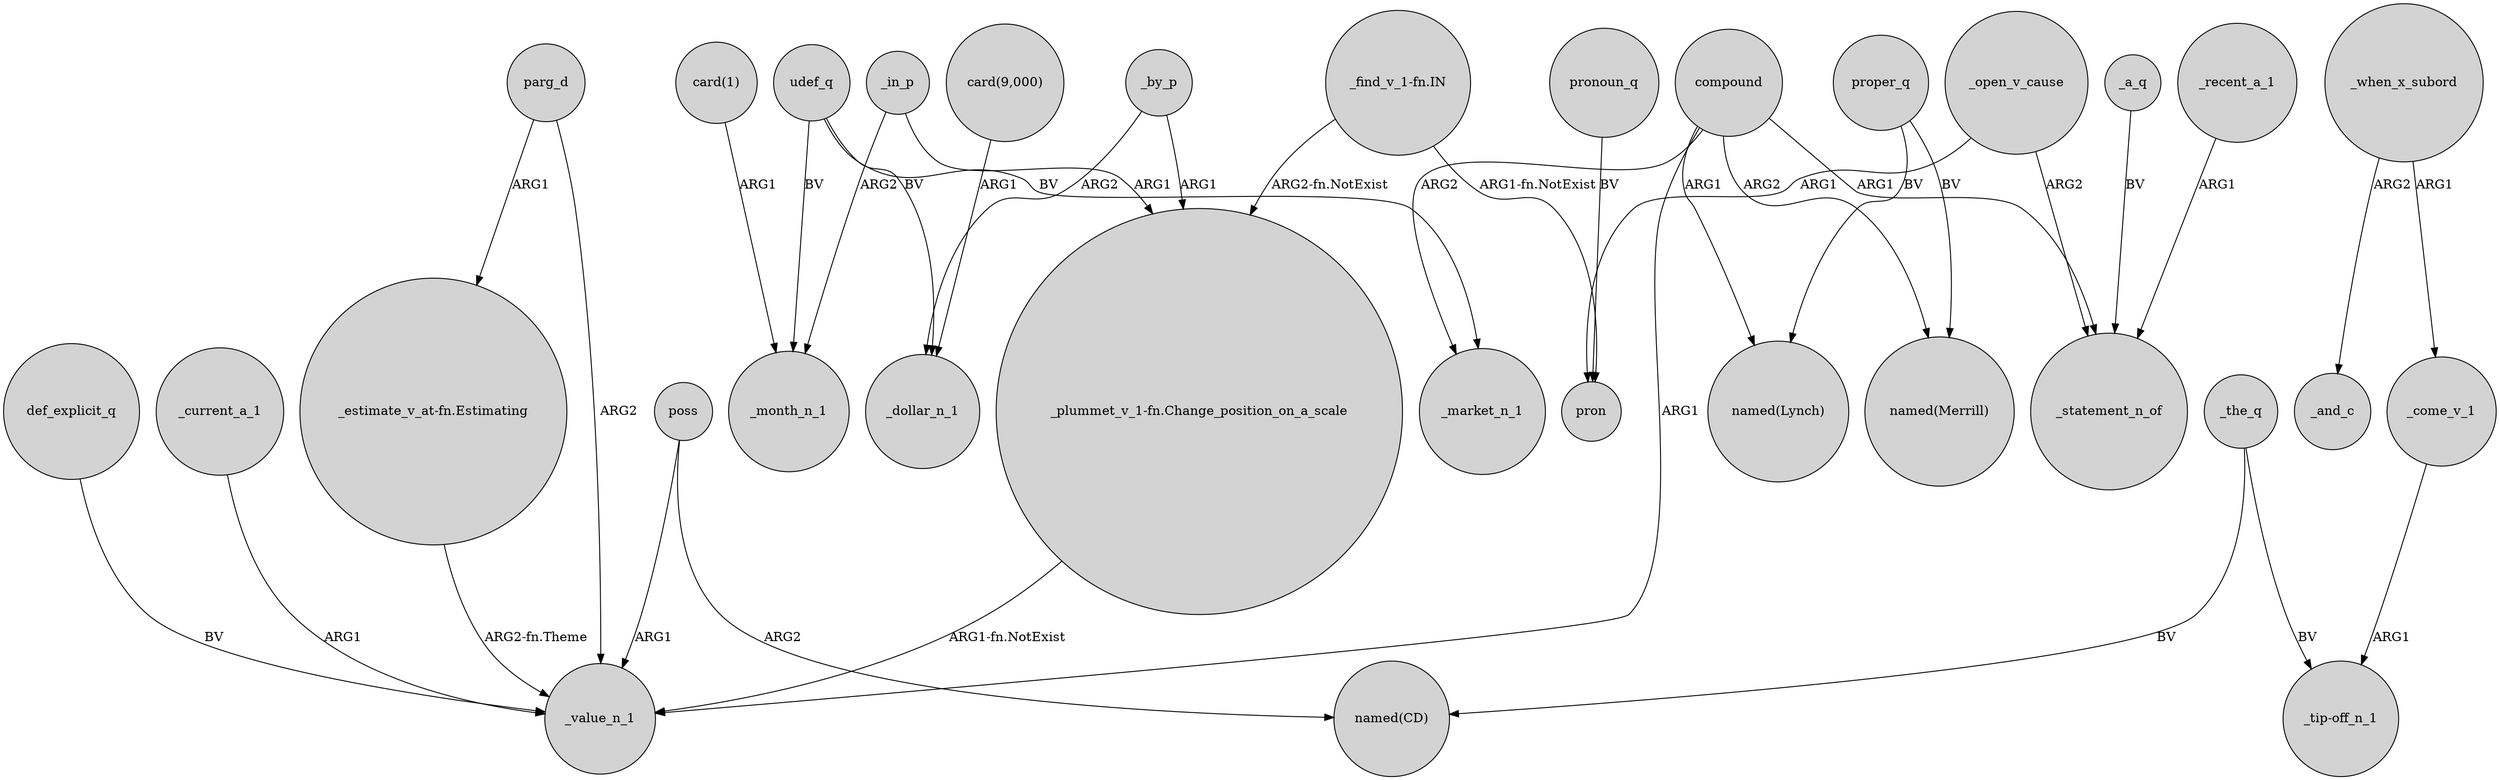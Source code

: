 digraph {
	node [shape=circle style=filled]
	def_explicit_q -> _value_n_1 [label=BV]
	compound -> _market_n_1 [label=ARG2]
	_recent_a_1 -> _statement_n_of [label=ARG1]
	"_find_v_1-fn.IN" -> pron [label="ARG1-fn.NotExist"]
	_in_p -> _month_n_1 [label=ARG2]
	compound -> "named(Lynch)" [label=ARG1]
	"_estimate_v_at-fn.Estimating" -> _value_n_1 [label="ARG2-fn.Theme"]
	parg_d -> _value_n_1 [label=ARG2]
	"card(9,000)" -> _dollar_n_1 [label=ARG1]
	_open_v_cause -> _statement_n_of [label=ARG2]
	_when_x_subord -> _come_v_1 [label=ARG1]
	_open_v_cause -> pron [label=ARG1]
	proper_q -> "named(Lynch)" [label=BV]
	"card(1)" -> _month_n_1 [label=ARG1]
	_a_q -> _statement_n_of [label=BV]
	poss -> "named(CD)" [label=ARG2]
	udef_q -> _market_n_1 [label=BV]
	compound -> "named(Merrill)" [label=ARG2]
	udef_q -> _month_n_1 [label=BV]
	poss -> _value_n_1 [label=ARG1]
	"_plummet_v_1-fn.Change_position_on_a_scale" -> _value_n_1 [label="ARG1-fn.NotExist"]
	_current_a_1 -> _value_n_1 [label=ARG1]
	"_find_v_1-fn.IN" -> "_plummet_v_1-fn.Change_position_on_a_scale" [label="ARG2-fn.NotExist"]
	_in_p -> "_plummet_v_1-fn.Change_position_on_a_scale" [label=ARG1]
	_come_v_1 -> "_tip-off_n_1" [label=ARG1]
	pronoun_q -> pron [label=BV]
	_by_p -> _dollar_n_1 [label=ARG2]
	compound -> _statement_n_of [label=ARG1]
	_when_x_subord -> _and_c [label=ARG2]
	_the_q -> "named(CD)" [label=BV]
	_the_q -> "_tip-off_n_1" [label=BV]
	parg_d -> "_estimate_v_at-fn.Estimating" [label=ARG1]
	proper_q -> "named(Merrill)" [label=BV]
	_by_p -> "_plummet_v_1-fn.Change_position_on_a_scale" [label=ARG1]
	compound -> _value_n_1 [label=ARG1]
	udef_q -> _dollar_n_1 [label=BV]
}
